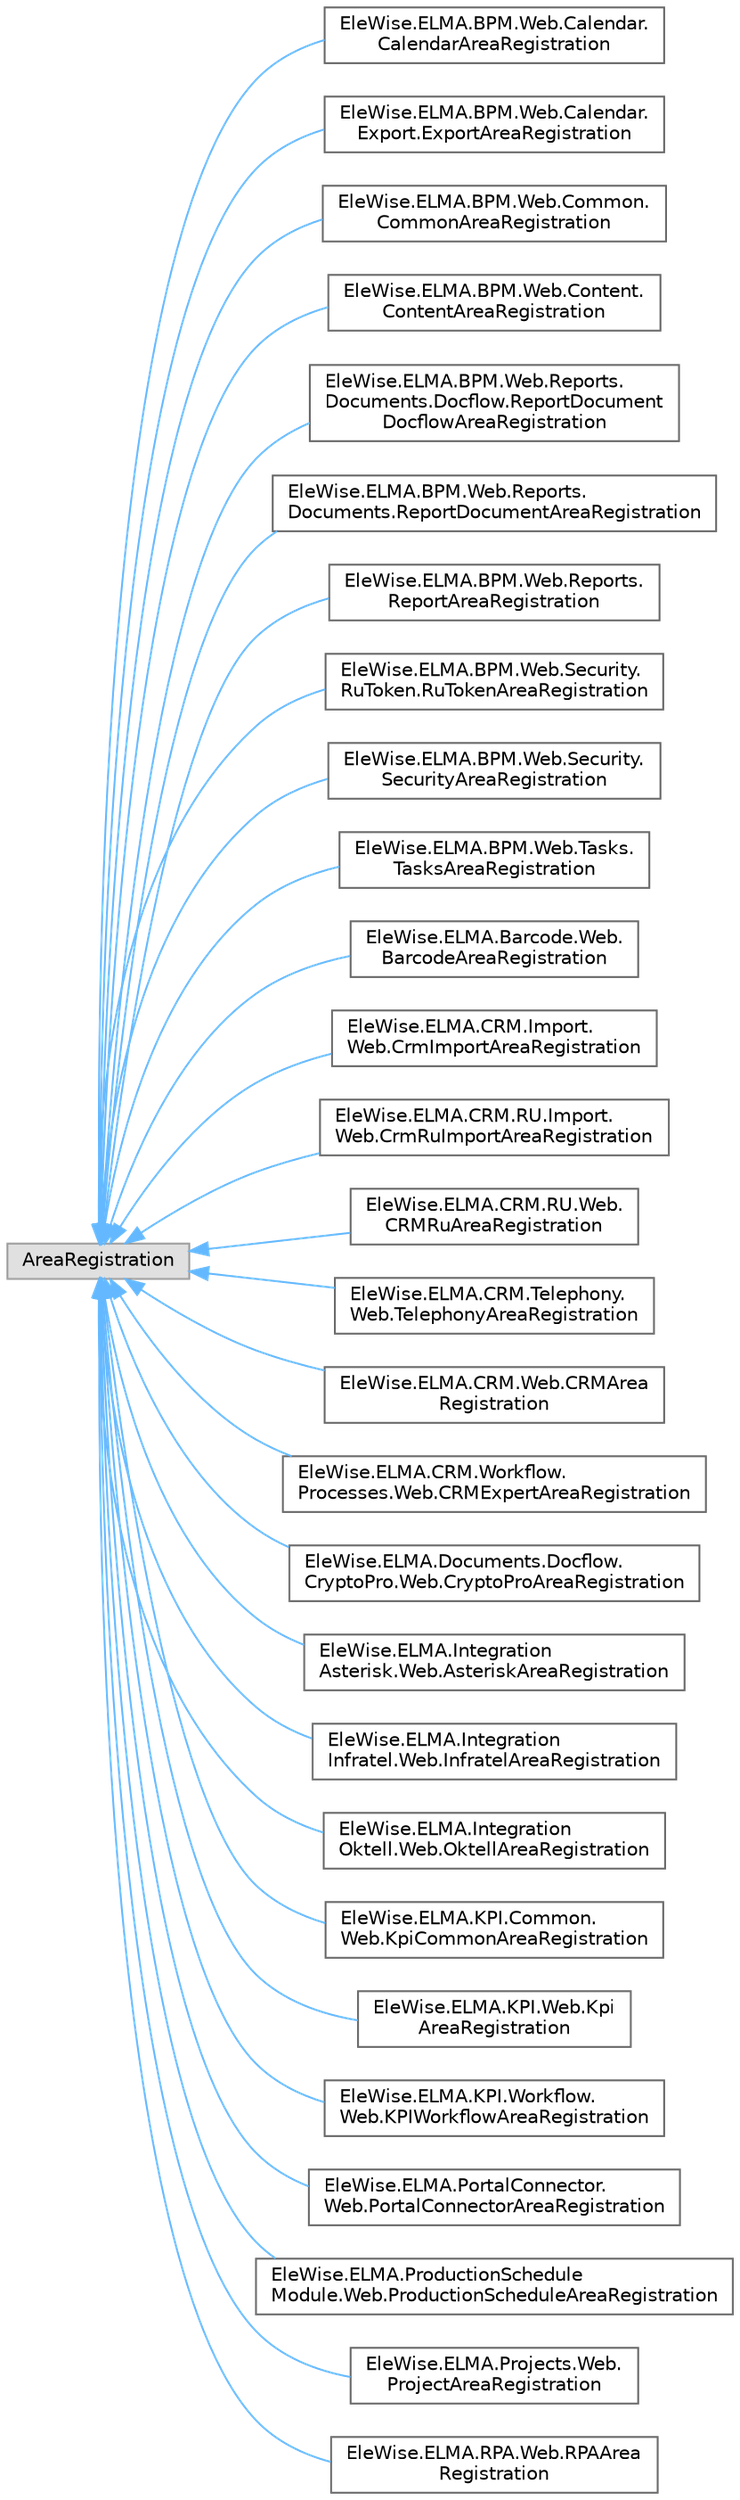 digraph "Graphical Class Hierarchy"
{
 // LATEX_PDF_SIZE
  bgcolor="transparent";
  edge [fontname=Helvetica,fontsize=10,labelfontname=Helvetica,labelfontsize=10];
  node [fontname=Helvetica,fontsize=10,shape=box,height=0.2,width=0.4];
  rankdir="LR";
  Node0 [id="Node000000",label="AreaRegistration",height=0.2,width=0.4,color="grey60", fillcolor="#E0E0E0", style="filled",tooltip=" "];
  Node0 -> Node1 [id="edge23_Node000000_Node000001",dir="back",color="steelblue1",style="solid",tooltip=" "];
  Node1 [id="Node000001",label="EleWise.ELMA.BPM.Web.Calendar.\lCalendarAreaRegistration",height=0.2,width=0.4,color="grey40", fillcolor="white", style="filled",URL="$class_ele_wise_1_1_e_l_m_a_1_1_b_p_m_1_1_web_1_1_calendar_1_1_calendar_area_registration.html",tooltip=" "];
  Node0 -> Node2 [id="edge24_Node000000_Node000002",dir="back",color="steelblue1",style="solid",tooltip=" "];
  Node2 [id="Node000002",label="EleWise.ELMA.BPM.Web.Calendar.\lExport.ExportAreaRegistration",height=0.2,width=0.4,color="grey40", fillcolor="white", style="filled",URL="$class_ele_wise_1_1_e_l_m_a_1_1_b_p_m_1_1_web_1_1_calendar_1_1_export_1_1_export_area_registration.html",tooltip=" "];
  Node0 -> Node3 [id="edge25_Node000000_Node000003",dir="back",color="steelblue1",style="solid",tooltip=" "];
  Node3 [id="Node000003",label="EleWise.ELMA.BPM.Web.Common.\lCommonAreaRegistration",height=0.2,width=0.4,color="grey40", fillcolor="white", style="filled",URL="$class_ele_wise_1_1_e_l_m_a_1_1_b_p_m_1_1_web_1_1_common_1_1_common_area_registration.html",tooltip=" "];
  Node0 -> Node4 [id="edge26_Node000000_Node000004",dir="back",color="steelblue1",style="solid",tooltip=" "];
  Node4 [id="Node000004",label="EleWise.ELMA.BPM.Web.Content.\lContentAreaRegistration",height=0.2,width=0.4,color="grey40", fillcolor="white", style="filled",URL="$class_ele_wise_1_1_e_l_m_a_1_1_b_p_m_1_1_web_1_1_content_1_1_content_area_registration.html",tooltip=" "];
  Node0 -> Node5 [id="edge27_Node000000_Node000005",dir="back",color="steelblue1",style="solid",tooltip=" "];
  Node5 [id="Node000005",label="EleWise.ELMA.BPM.Web.Reports.\lDocuments.Docflow.ReportDocument\lDocflowAreaRegistration",height=0.2,width=0.4,color="grey40", fillcolor="white", style="filled",URL="$class_ele_wise_1_1_e_l_m_a_1_1_b_p_m_1_1_web_1_1_reports_1_1_documents_1_1_docflow_1_1_report_do895921ff3a38fb8d18af652c5ed5128f.html",tooltip=" "];
  Node0 -> Node6 [id="edge28_Node000000_Node000006",dir="back",color="steelblue1",style="solid",tooltip=" "];
  Node6 [id="Node000006",label="EleWise.ELMA.BPM.Web.Reports.\lDocuments.ReportDocumentAreaRegistration",height=0.2,width=0.4,color="grey40", fillcolor="white", style="filled",URL="$class_ele_wise_1_1_e_l_m_a_1_1_b_p_m_1_1_web_1_1_reports_1_1_documents_1_1_report_document_area_registration.html",tooltip=" "];
  Node0 -> Node7 [id="edge29_Node000000_Node000007",dir="back",color="steelblue1",style="solid",tooltip=" "];
  Node7 [id="Node000007",label="EleWise.ELMA.BPM.Web.Reports.\lReportAreaRegistration",height=0.2,width=0.4,color="grey40", fillcolor="white", style="filled",URL="$class_ele_wise_1_1_e_l_m_a_1_1_b_p_m_1_1_web_1_1_reports_1_1_report_area_registration.html",tooltip=" "];
  Node0 -> Node8 [id="edge30_Node000000_Node000008",dir="back",color="steelblue1",style="solid",tooltip=" "];
  Node8 [id="Node000008",label="EleWise.ELMA.BPM.Web.Security.\lRuToken.RuTokenAreaRegistration",height=0.2,width=0.4,color="grey40", fillcolor="white", style="filled",URL="$class_ele_wise_1_1_e_l_m_a_1_1_b_p_m_1_1_web_1_1_security_1_1_ru_token_1_1_ru_token_area_registration.html",tooltip=" "];
  Node0 -> Node9 [id="edge31_Node000000_Node000009",dir="back",color="steelblue1",style="solid",tooltip=" "];
  Node9 [id="Node000009",label="EleWise.ELMA.BPM.Web.Security.\lSecurityAreaRegistration",height=0.2,width=0.4,color="grey40", fillcolor="white", style="filled",URL="$class_ele_wise_1_1_e_l_m_a_1_1_b_p_m_1_1_web_1_1_security_1_1_security_area_registration.html",tooltip=" "];
  Node0 -> Node10 [id="edge32_Node000000_Node000010",dir="back",color="steelblue1",style="solid",tooltip=" "];
  Node10 [id="Node000010",label="EleWise.ELMA.BPM.Web.Tasks.\lTasksAreaRegistration",height=0.2,width=0.4,color="grey40", fillcolor="white", style="filled",URL="$class_ele_wise_1_1_e_l_m_a_1_1_b_p_m_1_1_web_1_1_tasks_1_1_tasks_area_registration.html",tooltip=" "];
  Node0 -> Node11 [id="edge33_Node000000_Node000011",dir="back",color="steelblue1",style="solid",tooltip=" "];
  Node11 [id="Node000011",label="EleWise.ELMA.Barcode.Web.\lBarcodeAreaRegistration",height=0.2,width=0.4,color="grey40", fillcolor="white", style="filled",URL="$class_ele_wise_1_1_e_l_m_a_1_1_barcode_1_1_web_1_1_barcode_area_registration.html",tooltip=" "];
  Node0 -> Node12 [id="edge34_Node000000_Node000012",dir="back",color="steelblue1",style="solid",tooltip=" "];
  Node12 [id="Node000012",label="EleWise.ELMA.CRM.Import.\lWeb.CrmImportAreaRegistration",height=0.2,width=0.4,color="grey40", fillcolor="white", style="filled",URL="$class_ele_wise_1_1_e_l_m_a_1_1_c_r_m_1_1_import_1_1_web_1_1_crm_import_area_registration.html",tooltip=" "];
  Node0 -> Node13 [id="edge35_Node000000_Node000013",dir="back",color="steelblue1",style="solid",tooltip=" "];
  Node13 [id="Node000013",label="EleWise.ELMA.CRM.RU.Import.\lWeb.CrmRuImportAreaRegistration",height=0.2,width=0.4,color="grey40", fillcolor="white", style="filled",URL="$class_ele_wise_1_1_e_l_m_a_1_1_c_r_m_1_1_r_u_1_1_import_1_1_web_1_1_crm_ru_import_area_registration.html",tooltip=" "];
  Node0 -> Node14 [id="edge36_Node000000_Node000014",dir="back",color="steelblue1",style="solid",tooltip=" "];
  Node14 [id="Node000014",label="EleWise.ELMA.CRM.RU.Web.\lCRMRuAreaRegistration",height=0.2,width=0.4,color="grey40", fillcolor="white", style="filled",URL="$class_ele_wise_1_1_e_l_m_a_1_1_c_r_m_1_1_r_u_1_1_web_1_1_c_r_m_ru_area_registration.html",tooltip=" "];
  Node0 -> Node15 [id="edge37_Node000000_Node000015",dir="back",color="steelblue1",style="solid",tooltip=" "];
  Node15 [id="Node000015",label="EleWise.ELMA.CRM.Telephony.\lWeb.TelephonyAreaRegistration",height=0.2,width=0.4,color="grey40", fillcolor="white", style="filled",URL="$class_ele_wise_1_1_e_l_m_a_1_1_c_r_m_1_1_telephony_1_1_web_1_1_telephony_area_registration.html",tooltip=" "];
  Node0 -> Node16 [id="edge38_Node000000_Node000016",dir="back",color="steelblue1",style="solid",tooltip=" "];
  Node16 [id="Node000016",label="EleWise.ELMA.CRM.Web.CRMArea\lRegistration",height=0.2,width=0.4,color="grey40", fillcolor="white", style="filled",URL="$class_ele_wise_1_1_e_l_m_a_1_1_c_r_m_1_1_web_1_1_c_r_m_area_registration.html",tooltip=" "];
  Node0 -> Node17 [id="edge39_Node000000_Node000017",dir="back",color="steelblue1",style="solid",tooltip=" "];
  Node17 [id="Node000017",label="EleWise.ELMA.CRM.Workflow.\lProcesses.Web.CRMExpertAreaRegistration",height=0.2,width=0.4,color="grey40", fillcolor="white", style="filled",URL="$class_ele_wise_1_1_e_l_m_a_1_1_c_r_m_1_1_workflow_1_1_processes_1_1_web_1_1_c_r_m_expert_area_registration.html",tooltip=" "];
  Node0 -> Node18 [id="edge40_Node000000_Node000018",dir="back",color="steelblue1",style="solid",tooltip=" "];
  Node18 [id="Node000018",label="EleWise.ELMA.Documents.Docflow.\lCryptoPro.Web.CryptoProAreaRegistration",height=0.2,width=0.4,color="grey40", fillcolor="white", style="filled",URL="$class_ele_wise_1_1_e_l_m_a_1_1_documents_1_1_docflow_1_1_crypto_pro_1_1_web_1_1_crypto_pro_area_registration.html",tooltip=" "];
  Node0 -> Node19 [id="edge41_Node000000_Node000019",dir="back",color="steelblue1",style="solid",tooltip=" "];
  Node19 [id="Node000019",label="EleWise.ELMA.Integration\lAsterisk.Web.AsteriskAreaRegistration",height=0.2,width=0.4,color="grey40", fillcolor="white", style="filled",URL="$class_ele_wise_1_1_e_l_m_a_1_1_integration_asterisk_1_1_web_1_1_asterisk_area_registration.html",tooltip=" "];
  Node0 -> Node20 [id="edge42_Node000000_Node000020",dir="back",color="steelblue1",style="solid",tooltip=" "];
  Node20 [id="Node000020",label="EleWise.ELMA.Integration\lInfratel.Web.InfratelAreaRegistration",height=0.2,width=0.4,color="grey40", fillcolor="white", style="filled",URL="$class_ele_wise_1_1_e_l_m_a_1_1_integration_infratel_1_1_web_1_1_infratel_area_registration.html",tooltip=" "];
  Node0 -> Node21 [id="edge43_Node000000_Node000021",dir="back",color="steelblue1",style="solid",tooltip=" "];
  Node21 [id="Node000021",label="EleWise.ELMA.Integration\lOktell.Web.OktellAreaRegistration",height=0.2,width=0.4,color="grey40", fillcolor="white", style="filled",URL="$class_ele_wise_1_1_e_l_m_a_1_1_integration_oktell_1_1_web_1_1_oktell_area_registration.html",tooltip=" "];
  Node0 -> Node22 [id="edge44_Node000000_Node000022",dir="back",color="steelblue1",style="solid",tooltip=" "];
  Node22 [id="Node000022",label="EleWise.ELMA.KPI.Common.\lWeb.KpiCommonAreaRegistration",height=0.2,width=0.4,color="grey40", fillcolor="white", style="filled",URL="$class_ele_wise_1_1_e_l_m_a_1_1_k_p_i_1_1_common_1_1_web_1_1_kpi_common_area_registration.html",tooltip="Провайдер регистрации области"];
  Node0 -> Node23 [id="edge45_Node000000_Node000023",dir="back",color="steelblue1",style="solid",tooltip=" "];
  Node23 [id="Node000023",label="EleWise.ELMA.KPI.Web.Kpi\lAreaRegistration",height=0.2,width=0.4,color="grey40", fillcolor="white", style="filled",URL="$class_ele_wise_1_1_e_l_m_a_1_1_k_p_i_1_1_web_1_1_kpi_area_registration.html",tooltip=" "];
  Node0 -> Node24 [id="edge46_Node000000_Node000024",dir="back",color="steelblue1",style="solid",tooltip=" "];
  Node24 [id="Node000024",label="EleWise.ELMA.KPI.Workflow.\lWeb.KPIWorkflowAreaRegistration",height=0.2,width=0.4,color="grey40", fillcolor="white", style="filled",URL="$class_ele_wise_1_1_e_l_m_a_1_1_k_p_i_1_1_workflow_1_1_web_1_1_k_p_i_workflow_area_registration.html",tooltip=" "];
  Node0 -> Node25 [id="edge47_Node000000_Node000025",dir="back",color="steelblue1",style="solid",tooltip=" "];
  Node25 [id="Node000025",label="EleWise.ELMA.PortalConnector.\lWeb.PortalConnectorAreaRegistration",height=0.2,width=0.4,color="grey40", fillcolor="white", style="filled",URL="$class_ele_wise_1_1_e_l_m_a_1_1_portal_connector_1_1_web_1_1_portal_connector_area_registration.html",tooltip=" "];
  Node0 -> Node26 [id="edge48_Node000000_Node000026",dir="back",color="steelblue1",style="solid",tooltip=" "];
  Node26 [id="Node000026",label="EleWise.ELMA.ProductionSchedule\lModule.Web.ProductionScheduleAreaRegistration",height=0.2,width=0.4,color="grey40", fillcolor="white", style="filled",URL="$class_ele_wise_1_1_e_l_m_a_1_1_production_schedule_module_1_1_web_1_1_production_schedule_area_registration.html",tooltip=" "];
  Node0 -> Node27 [id="edge49_Node000000_Node000027",dir="back",color="steelblue1",style="solid",tooltip=" "];
  Node27 [id="Node000027",label="EleWise.ELMA.Projects.Web.\lProjectAreaRegistration",height=0.2,width=0.4,color="grey40", fillcolor="white", style="filled",URL="$class_ele_wise_1_1_e_l_m_a_1_1_projects_1_1_web_1_1_project_area_registration.html",tooltip=" "];
  Node0 -> Node28 [id="edge50_Node000000_Node000028",dir="back",color="steelblue1",style="solid",tooltip=" "];
  Node28 [id="Node000028",label="EleWise.ELMA.RPA.Web.RPAArea\lRegistration",height=0.2,width=0.4,color="grey40", fillcolor="white", style="filled",URL="$class_ele_wise_1_1_e_l_m_a_1_1_r_p_a_1_1_web_1_1_r_p_a_area_registration.html",tooltip=" "];
}
